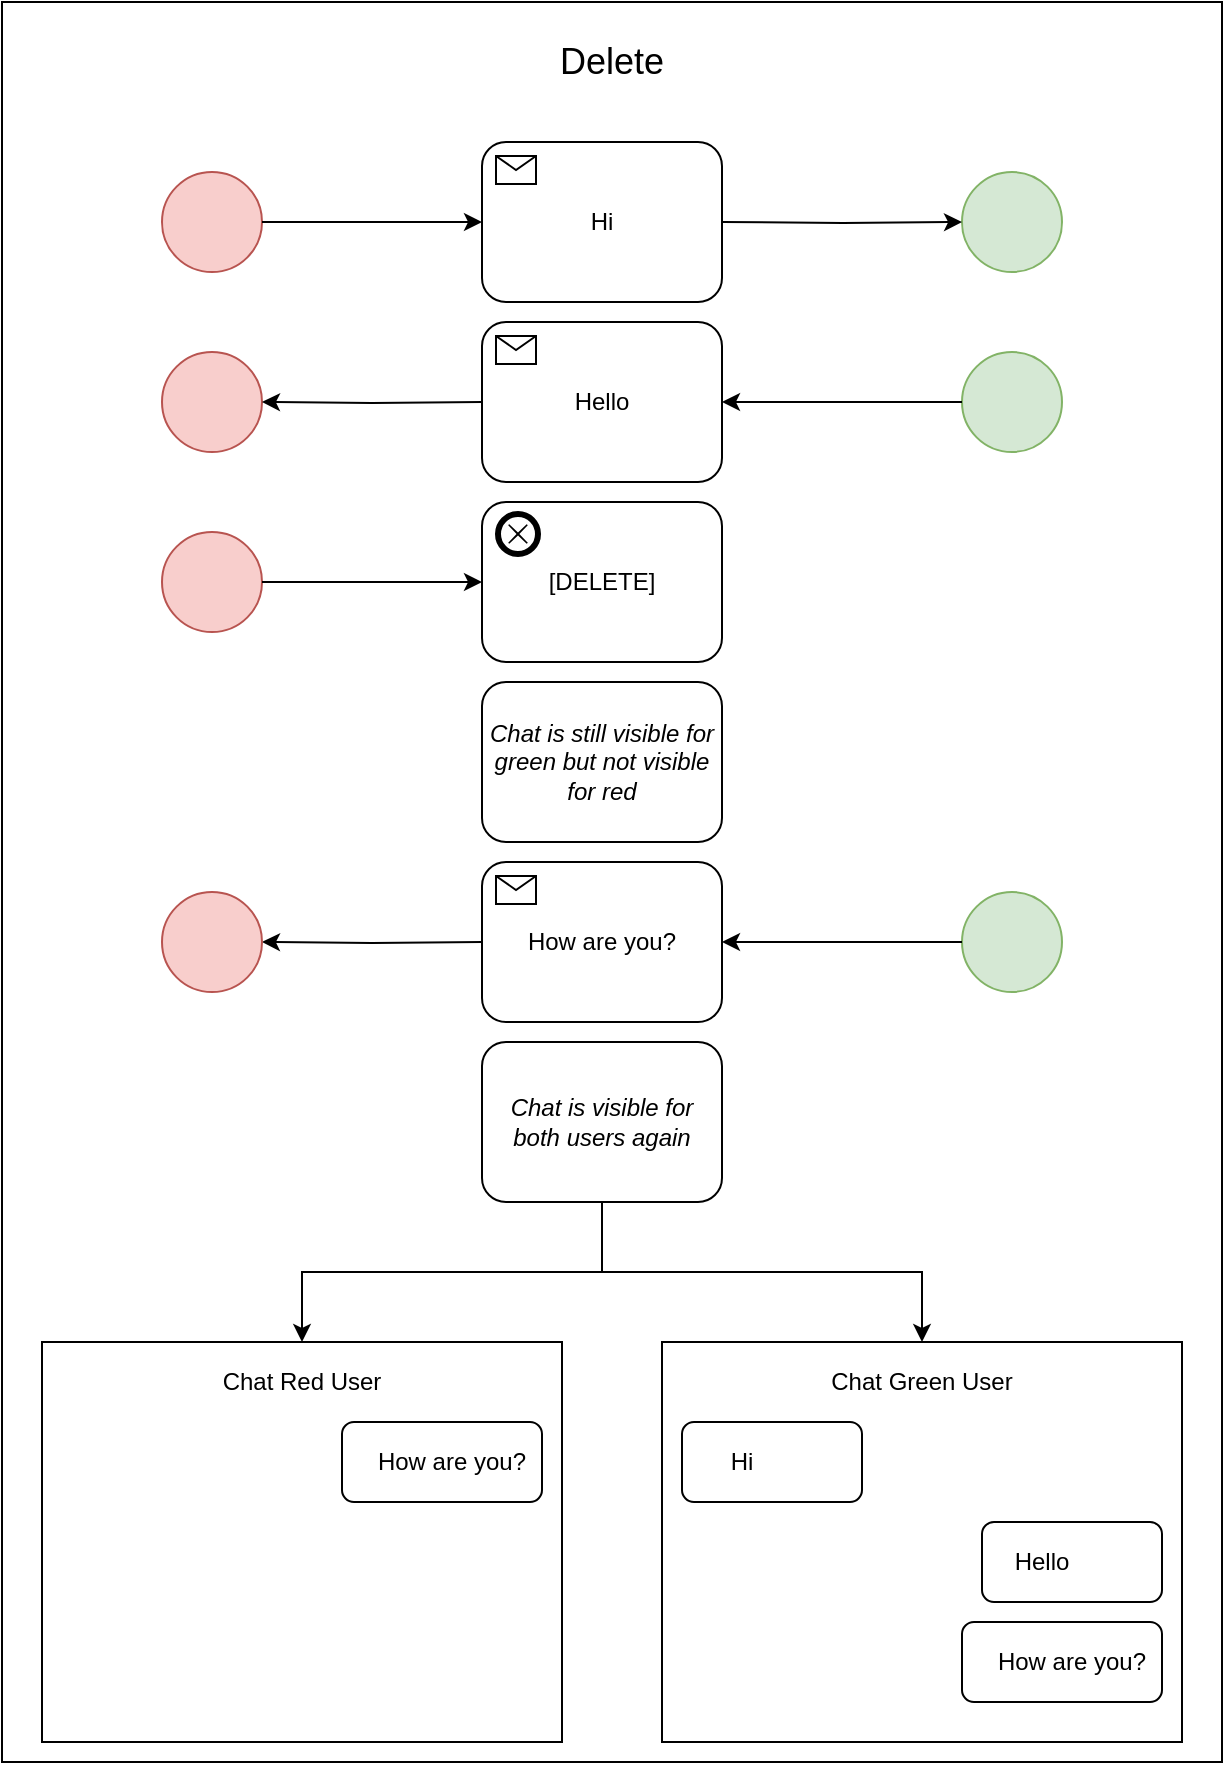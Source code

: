 <mxfile version="14.6.1" type="github" pages="3">
  <diagram name="Option#1" id="2a216829-ef6e-dabb-86c1-c78162f3ba2b">
    <mxGraphModel dx="1186" dy="698" grid="1" gridSize="10" guides="1" tooltips="1" connect="1" arrows="1" fold="1" page="1" pageScale="1" pageWidth="850" pageHeight="1100" background="#ffffff" math="0" shadow="0">
      <root>
        <mxCell id="0" />
        <mxCell id="1" parent="0" />
        <mxCell id="WE7MbsI-l9VUPfz-J_HC-34" value="" style="rounded=0;whiteSpace=wrap;html=1;" vertex="1" parent="1">
          <mxGeometry x="120" y="180" width="610" height="880" as="geometry" />
        </mxCell>
        <mxCell id="7a84cebc1def654-1" value="" style="shape=mxgraph.bpmn.shape;html=1;verticalLabelPosition=bottom;labelBackgroundColor=#ffffff;verticalAlign=top;perimeter=ellipsePerimeter;outline=standard;symbol=general;fillColor=#f8cecc;strokeColor=#b85450;" parent="1" vertex="1">
          <mxGeometry x="200" y="265" width="50" height="50" as="geometry" />
        </mxCell>
        <mxCell id="7a84cebc1def654-14" value="Hi" style="html=1;whiteSpace=wrap;rounded=1;" parent="1" vertex="1">
          <mxGeometry x="360" y="250" width="120" height="80" as="geometry" />
        </mxCell>
        <mxCell id="7a84cebc1def654-15" value="" style="html=1;shape=message;" parent="7a84cebc1def654-14" vertex="1">
          <mxGeometry width="20" height="14" relative="1" as="geometry">
            <mxPoint x="7" y="7" as="offset" />
          </mxGeometry>
        </mxCell>
        <mxCell id="7a84cebc1def654-36" style="edgeStyle=orthogonalEdgeStyle;rounded=0;html=1;jettySize=auto;orthogonalLoop=1;" parent="1" source="7a84cebc1def654-1" edge="1">
          <mxGeometry relative="1" as="geometry">
            <mxPoint x="360" y="290" as="targetPoint" />
          </mxGeometry>
        </mxCell>
        <mxCell id="WE7MbsI-l9VUPfz-J_HC-1" value="" style="shape=mxgraph.bpmn.shape;html=1;verticalLabelPosition=bottom;labelBackgroundColor=#ffffff;verticalAlign=top;perimeter=ellipsePerimeter;outline=standard;symbol=general;fillColor=#d5e8d4;strokeColor=#82b366;" vertex="1" parent="1">
          <mxGeometry x="600" y="265" width="50" height="50" as="geometry" />
        </mxCell>
        <mxCell id="WE7MbsI-l9VUPfz-J_HC-2" style="edgeStyle=orthogonalEdgeStyle;rounded=0;html=1;jettySize=auto;orthogonalLoop=1;" edge="1" parent="1" target="WE7MbsI-l9VUPfz-J_HC-1">
          <mxGeometry relative="1" as="geometry">
            <mxPoint x="480" y="290" as="sourcePoint" />
          </mxGeometry>
        </mxCell>
        <mxCell id="WE7MbsI-l9VUPfz-J_HC-5" value="" style="shape=mxgraph.bpmn.shape;html=1;verticalLabelPosition=bottom;labelBackgroundColor=#ffffff;verticalAlign=top;perimeter=ellipsePerimeter;outline=standard;symbol=general;fillColor=#f8cecc;strokeColor=#b85450;" vertex="1" parent="1">
          <mxGeometry x="200" y="355" width="50" height="50" as="geometry" />
        </mxCell>
        <mxCell id="WE7MbsI-l9VUPfz-J_HC-6" value="Hello" style="html=1;whiteSpace=wrap;rounded=1;" vertex="1" parent="1">
          <mxGeometry x="360" y="340" width="120" height="80" as="geometry" />
        </mxCell>
        <mxCell id="WE7MbsI-l9VUPfz-J_HC-7" value="" style="html=1;shape=message;" vertex="1" parent="WE7MbsI-l9VUPfz-J_HC-6">
          <mxGeometry width="20" height="14" relative="1" as="geometry">
            <mxPoint x="7" y="7" as="offset" />
          </mxGeometry>
        </mxCell>
        <mxCell id="WE7MbsI-l9VUPfz-J_HC-8" style="edgeStyle=orthogonalEdgeStyle;rounded=0;html=1;jettySize=auto;orthogonalLoop=1;" edge="1" parent="1" target="WE7MbsI-l9VUPfz-J_HC-5">
          <mxGeometry relative="1" as="geometry">
            <mxPoint x="360" y="380" as="sourcePoint" />
          </mxGeometry>
        </mxCell>
        <mxCell id="WE7MbsI-l9VUPfz-J_HC-9" value="" style="shape=mxgraph.bpmn.shape;html=1;verticalLabelPosition=bottom;labelBackgroundColor=#ffffff;verticalAlign=top;perimeter=ellipsePerimeter;outline=standard;symbol=general;fillColor=#d5e8d4;strokeColor=#82b366;" vertex="1" parent="1">
          <mxGeometry x="600" y="355" width="50" height="50" as="geometry" />
        </mxCell>
        <mxCell id="WE7MbsI-l9VUPfz-J_HC-10" style="edgeStyle=orthogonalEdgeStyle;rounded=0;html=1;jettySize=auto;orthogonalLoop=1;" edge="1" parent="1" source="WE7MbsI-l9VUPfz-J_HC-9">
          <mxGeometry relative="1" as="geometry">
            <mxPoint x="480" y="380" as="targetPoint" />
          </mxGeometry>
        </mxCell>
        <mxCell id="WE7MbsI-l9VUPfz-J_HC-11" value="" style="shape=mxgraph.bpmn.shape;html=1;verticalLabelPosition=bottom;labelBackgroundColor=#ffffff;verticalAlign=top;perimeter=ellipsePerimeter;outline=standard;symbol=general;fillColor=#f8cecc;strokeColor=#b85450;" vertex="1" parent="1">
          <mxGeometry x="200" y="445" width="50" height="50" as="geometry" />
        </mxCell>
        <mxCell id="WE7MbsI-l9VUPfz-J_HC-12" value="[DELETE]" style="html=1;whiteSpace=wrap;rounded=1;" vertex="1" parent="1">
          <mxGeometry x="360" y="430" width="120" height="80" as="geometry" />
        </mxCell>
        <mxCell id="WE7MbsI-l9VUPfz-J_HC-14" style="edgeStyle=orthogonalEdgeStyle;rounded=0;html=1;jettySize=auto;orthogonalLoop=1;" edge="1" parent="1" source="WE7MbsI-l9VUPfz-J_HC-11">
          <mxGeometry relative="1" as="geometry">
            <mxPoint x="360" y="470" as="targetPoint" />
          </mxGeometry>
        </mxCell>
        <mxCell id="WE7MbsI-l9VUPfz-J_HC-16" value="" style="shape=mxgraph.bpmn.shape;html=1;verticalLabelPosition=bottom;labelBackgroundColor=#ffffff;verticalAlign=top;align=center;perimeter=ellipsePerimeter;outlineConnect=0;outline=end;symbol=cancel;" vertex="1" parent="1">
          <mxGeometry x="368" y="436" width="20" height="20" as="geometry" />
        </mxCell>
        <mxCell id="WE7MbsI-l9VUPfz-J_HC-23" value="How are you?" style="html=1;whiteSpace=wrap;rounded=1;" vertex="1" parent="1">
          <mxGeometry x="360" y="610" width="120" height="80" as="geometry" />
        </mxCell>
        <mxCell id="WE7MbsI-l9VUPfz-J_HC-24" value="" style="html=1;shape=message;" vertex="1" parent="WE7MbsI-l9VUPfz-J_HC-23">
          <mxGeometry width="20" height="14" relative="1" as="geometry">
            <mxPoint x="7" y="7" as="offset" />
          </mxGeometry>
        </mxCell>
        <mxCell id="WE7MbsI-l9VUPfz-J_HC-25" value="" style="shape=mxgraph.bpmn.shape;html=1;verticalLabelPosition=bottom;labelBackgroundColor=#ffffff;verticalAlign=top;perimeter=ellipsePerimeter;outline=standard;symbol=general;fillColor=#d5e8d4;strokeColor=#82b366;" vertex="1" parent="1">
          <mxGeometry x="600" y="625" width="50" height="50" as="geometry" />
        </mxCell>
        <mxCell id="WE7MbsI-l9VUPfz-J_HC-26" style="edgeStyle=orthogonalEdgeStyle;rounded=0;html=1;jettySize=auto;orthogonalLoop=1;" edge="1" source="WE7MbsI-l9VUPfz-J_HC-25" parent="1">
          <mxGeometry relative="1" as="geometry">
            <mxPoint x="480" y="650" as="targetPoint" />
          </mxGeometry>
        </mxCell>
        <mxCell id="WE7MbsI-l9VUPfz-J_HC-27" style="edgeStyle=orthogonalEdgeStyle;rounded=0;html=1;jettySize=auto;orthogonalLoop=1;" edge="1" target="WE7MbsI-l9VUPfz-J_HC-28" parent="1">
          <mxGeometry relative="1" as="geometry">
            <mxPoint x="360" y="650" as="sourcePoint" />
          </mxGeometry>
        </mxCell>
        <mxCell id="WE7MbsI-l9VUPfz-J_HC-28" value="" style="shape=mxgraph.bpmn.shape;html=1;verticalLabelPosition=bottom;labelBackgroundColor=#ffffff;verticalAlign=top;perimeter=ellipsePerimeter;outline=standard;symbol=general;fillColor=#f8cecc;strokeColor=#b85450;" vertex="1" parent="1">
          <mxGeometry x="200" y="625" width="50" height="50" as="geometry" />
        </mxCell>
        <mxCell id="WE7MbsI-l9VUPfz-J_HC-31" value="&lt;i&gt;Chat is still visible for green but not visible for red&lt;/i&gt;" style="html=1;whiteSpace=wrap;rounded=1;" vertex="1" parent="1">
          <mxGeometry x="360" y="520" width="120" height="80" as="geometry" />
        </mxCell>
        <mxCell id="WE7MbsI-l9VUPfz-J_HC-54" value="" style="edgeStyle=orthogonalEdgeStyle;rounded=0;orthogonalLoop=1;jettySize=auto;html=1;entryX=0.5;entryY=0;entryDx=0;entryDy=0;" edge="1" parent="1" source="WE7MbsI-l9VUPfz-J_HC-33" target="WE7MbsI-l9VUPfz-J_HC-36">
          <mxGeometry relative="1" as="geometry" />
        </mxCell>
        <mxCell id="WE7MbsI-l9VUPfz-J_HC-33" value="&lt;i&gt;Chat is visible for both users again&lt;/i&gt;" style="html=1;whiteSpace=wrap;rounded=1;" vertex="1" parent="1">
          <mxGeometry x="360" y="700" width="120" height="80" as="geometry" />
        </mxCell>
        <mxCell id="WE7MbsI-l9VUPfz-J_HC-35" value="&lt;font style=&quot;font-size: 18px&quot;&gt;Delete&lt;/font&gt;" style="text;html=1;strokeColor=none;fillColor=none;align=center;verticalAlign=middle;whiteSpace=wrap;rounded=0;" vertex="1" parent="1">
          <mxGeometry x="140" y="200" width="570" height="20" as="geometry" />
        </mxCell>
        <mxCell id="WE7MbsI-l9VUPfz-J_HC-36" value="" style="rounded=0;whiteSpace=wrap;html=1;" vertex="1" parent="1">
          <mxGeometry x="450" y="850" width="260" height="200" as="geometry" />
        </mxCell>
        <mxCell id="WE7MbsI-l9VUPfz-J_HC-37" value="Chat Green User" style="text;html=1;strokeColor=none;fillColor=none;align=center;verticalAlign=middle;whiteSpace=wrap;rounded=0;" vertex="1" parent="1">
          <mxGeometry x="460" y="860" width="240" height="20" as="geometry" />
        </mxCell>
        <mxCell id="WE7MbsI-l9VUPfz-J_HC-38" value="" style="rounded=1;whiteSpace=wrap;html=1;" vertex="1" parent="1">
          <mxGeometry x="460" y="890" width="90" height="40" as="geometry" />
        </mxCell>
        <mxCell id="WE7MbsI-l9VUPfz-J_HC-39" value="Hi" style="text;html=1;strokeColor=none;fillColor=none;align=center;verticalAlign=middle;whiteSpace=wrap;rounded=0;" vertex="1" parent="1">
          <mxGeometry x="470" y="900" width="40" height="20" as="geometry" />
        </mxCell>
        <mxCell id="WE7MbsI-l9VUPfz-J_HC-42" value="" style="rounded=1;whiteSpace=wrap;html=1;" vertex="1" parent="1">
          <mxGeometry x="610" y="940" width="90" height="40" as="geometry" />
        </mxCell>
        <mxCell id="WE7MbsI-l9VUPfz-J_HC-43" value="Hello" style="text;html=1;strokeColor=none;fillColor=none;align=center;verticalAlign=middle;whiteSpace=wrap;rounded=0;" vertex="1" parent="1">
          <mxGeometry x="620" y="950" width="40" height="20" as="geometry" />
        </mxCell>
        <mxCell id="WE7MbsI-l9VUPfz-J_HC-44" value="" style="rounded=1;whiteSpace=wrap;html=1;" vertex="1" parent="1">
          <mxGeometry x="600" y="990" width="100" height="40" as="geometry" />
        </mxCell>
        <mxCell id="WE7MbsI-l9VUPfz-J_HC-45" value="How are you?" style="text;html=1;strokeColor=none;fillColor=none;align=center;verticalAlign=middle;whiteSpace=wrap;rounded=0;" vertex="1" parent="1">
          <mxGeometry x="610" y="1000" width="90" height="20" as="geometry" />
        </mxCell>
        <mxCell id="WE7MbsI-l9VUPfz-J_HC-46" value="" style="rounded=0;whiteSpace=wrap;html=1;" vertex="1" parent="1">
          <mxGeometry x="140" y="850" width="260" height="200" as="geometry" />
        </mxCell>
        <mxCell id="WE7MbsI-l9VUPfz-J_HC-47" value="Chat Red User" style="text;html=1;strokeColor=none;fillColor=none;align=center;verticalAlign=middle;whiteSpace=wrap;rounded=0;" vertex="1" parent="1">
          <mxGeometry x="150" y="860" width="240" height="20" as="geometry" />
        </mxCell>
        <mxCell id="WE7MbsI-l9VUPfz-J_HC-52" value="" style="rounded=1;whiteSpace=wrap;html=1;" vertex="1" parent="1">
          <mxGeometry x="290" y="890" width="100" height="40" as="geometry" />
        </mxCell>
        <mxCell id="WE7MbsI-l9VUPfz-J_HC-53" value="How are you?" style="text;html=1;strokeColor=none;fillColor=none;align=center;verticalAlign=middle;whiteSpace=wrap;rounded=0;" vertex="1" parent="1">
          <mxGeometry x="300" y="900" width="90" height="20" as="geometry" />
        </mxCell>
        <mxCell id="WE7MbsI-l9VUPfz-J_HC-55" value="" style="edgeStyle=orthogonalEdgeStyle;rounded=0;orthogonalLoop=1;jettySize=auto;html=1;entryX=0.5;entryY=0;entryDx=0;entryDy=0;exitX=0.5;exitY=1;exitDx=0;exitDy=0;" edge="1" parent="1" source="WE7MbsI-l9VUPfz-J_HC-33" target="WE7MbsI-l9VUPfz-J_HC-46">
          <mxGeometry relative="1" as="geometry">
            <mxPoint x="430" y="790" as="sourcePoint" />
            <mxPoint x="590" y="860" as="targetPoint" />
          </mxGeometry>
        </mxCell>
      </root>
    </mxGraphModel>
  </diagram>
  <diagram name="Option#2" id="1Xx-UEP_mLdeii5KeCz1">
    <mxGraphModel dx="1186" dy="641" grid="1" gridSize="10" guides="1" tooltips="1" connect="1" arrows="1" fold="1" page="1" pageScale="1" pageWidth="850" pageHeight="1100" background="#ffffff" math="0" shadow="0">
      <root>
        <mxCell id="XA28cBXVib800M8j3Owc-0" />
        <mxCell id="XA28cBXVib800M8j3Owc-1" parent="XA28cBXVib800M8j3Owc-0" />
        <mxCell id="XA28cBXVib800M8j3Owc-2" value="" style="rounded=0;whiteSpace=wrap;html=1;" vertex="1" parent="XA28cBXVib800M8j3Owc-1">
          <mxGeometry x="120" y="180" width="610" height="880" as="geometry" />
        </mxCell>
        <mxCell id="XA28cBXVib800M8j3Owc-3" value="" style="shape=mxgraph.bpmn.shape;html=1;verticalLabelPosition=bottom;labelBackgroundColor=#ffffff;verticalAlign=top;perimeter=ellipsePerimeter;outline=standard;symbol=general;fillColor=#f8cecc;strokeColor=#b85450;" vertex="1" parent="XA28cBXVib800M8j3Owc-1">
          <mxGeometry x="200" y="265" width="50" height="50" as="geometry" />
        </mxCell>
        <mxCell id="XA28cBXVib800M8j3Owc-4" value="Hi" style="html=1;whiteSpace=wrap;rounded=1;" vertex="1" parent="XA28cBXVib800M8j3Owc-1">
          <mxGeometry x="360" y="250" width="120" height="80" as="geometry" />
        </mxCell>
        <mxCell id="XA28cBXVib800M8j3Owc-5" value="" style="html=1;shape=message;" vertex="1" parent="XA28cBXVib800M8j3Owc-4">
          <mxGeometry width="20" height="14" relative="1" as="geometry">
            <mxPoint x="7" y="7" as="offset" />
          </mxGeometry>
        </mxCell>
        <mxCell id="XA28cBXVib800M8j3Owc-6" style="edgeStyle=orthogonalEdgeStyle;rounded=0;html=1;jettySize=auto;orthogonalLoop=1;" edge="1" parent="XA28cBXVib800M8j3Owc-1" source="XA28cBXVib800M8j3Owc-3">
          <mxGeometry relative="1" as="geometry">
            <mxPoint x="360" y="290" as="targetPoint" />
          </mxGeometry>
        </mxCell>
        <mxCell id="XA28cBXVib800M8j3Owc-7" value="" style="shape=mxgraph.bpmn.shape;html=1;verticalLabelPosition=bottom;labelBackgroundColor=#ffffff;verticalAlign=top;perimeter=ellipsePerimeter;outline=standard;symbol=general;fillColor=#d5e8d4;strokeColor=#82b366;" vertex="1" parent="XA28cBXVib800M8j3Owc-1">
          <mxGeometry x="600" y="265" width="50" height="50" as="geometry" />
        </mxCell>
        <mxCell id="XA28cBXVib800M8j3Owc-8" style="edgeStyle=orthogonalEdgeStyle;rounded=0;html=1;jettySize=auto;orthogonalLoop=1;" edge="1" parent="XA28cBXVib800M8j3Owc-1" target="XA28cBXVib800M8j3Owc-7">
          <mxGeometry relative="1" as="geometry">
            <mxPoint x="480" y="290" as="sourcePoint" />
          </mxGeometry>
        </mxCell>
        <mxCell id="XA28cBXVib800M8j3Owc-9" value="" style="shape=mxgraph.bpmn.shape;html=1;verticalLabelPosition=bottom;labelBackgroundColor=#ffffff;verticalAlign=top;perimeter=ellipsePerimeter;outline=standard;symbol=general;fillColor=#f8cecc;strokeColor=#b85450;" vertex="1" parent="XA28cBXVib800M8j3Owc-1">
          <mxGeometry x="200" y="355" width="50" height="50" as="geometry" />
        </mxCell>
        <mxCell id="XA28cBXVib800M8j3Owc-10" value="Hello" style="html=1;whiteSpace=wrap;rounded=1;" vertex="1" parent="XA28cBXVib800M8j3Owc-1">
          <mxGeometry x="360" y="340" width="120" height="80" as="geometry" />
        </mxCell>
        <mxCell id="XA28cBXVib800M8j3Owc-11" value="" style="html=1;shape=message;" vertex="1" parent="XA28cBXVib800M8j3Owc-10">
          <mxGeometry width="20" height="14" relative="1" as="geometry">
            <mxPoint x="7" y="7" as="offset" />
          </mxGeometry>
        </mxCell>
        <mxCell id="XA28cBXVib800M8j3Owc-12" style="edgeStyle=orthogonalEdgeStyle;rounded=0;html=1;jettySize=auto;orthogonalLoop=1;" edge="1" parent="XA28cBXVib800M8j3Owc-1" target="XA28cBXVib800M8j3Owc-9">
          <mxGeometry relative="1" as="geometry">
            <mxPoint x="360" y="380" as="sourcePoint" />
          </mxGeometry>
        </mxCell>
        <mxCell id="XA28cBXVib800M8j3Owc-13" value="" style="shape=mxgraph.bpmn.shape;html=1;verticalLabelPosition=bottom;labelBackgroundColor=#ffffff;verticalAlign=top;perimeter=ellipsePerimeter;outline=standard;symbol=general;fillColor=#d5e8d4;strokeColor=#82b366;" vertex="1" parent="XA28cBXVib800M8j3Owc-1">
          <mxGeometry x="600" y="355" width="50" height="50" as="geometry" />
        </mxCell>
        <mxCell id="XA28cBXVib800M8j3Owc-14" style="edgeStyle=orthogonalEdgeStyle;rounded=0;html=1;jettySize=auto;orthogonalLoop=1;" edge="1" parent="XA28cBXVib800M8j3Owc-1" source="XA28cBXVib800M8j3Owc-13">
          <mxGeometry relative="1" as="geometry">
            <mxPoint x="480" y="380" as="targetPoint" />
          </mxGeometry>
        </mxCell>
        <mxCell id="XA28cBXVib800M8j3Owc-15" value="" style="shape=mxgraph.bpmn.shape;html=1;verticalLabelPosition=bottom;labelBackgroundColor=#ffffff;verticalAlign=top;perimeter=ellipsePerimeter;outline=standard;symbol=general;fillColor=#f8cecc;strokeColor=#b85450;" vertex="1" parent="XA28cBXVib800M8j3Owc-1">
          <mxGeometry x="200" y="445" width="50" height="50" as="geometry" />
        </mxCell>
        <mxCell id="XA28cBXVib800M8j3Owc-16" value="[DELETE]" style="html=1;whiteSpace=wrap;rounded=1;" vertex="1" parent="XA28cBXVib800M8j3Owc-1">
          <mxGeometry x="360" y="430" width="120" height="80" as="geometry" />
        </mxCell>
        <mxCell id="XA28cBXVib800M8j3Owc-17" style="edgeStyle=orthogonalEdgeStyle;rounded=0;html=1;jettySize=auto;orthogonalLoop=1;" edge="1" parent="XA28cBXVib800M8j3Owc-1" source="XA28cBXVib800M8j3Owc-15">
          <mxGeometry relative="1" as="geometry">
            <mxPoint x="360" y="470" as="targetPoint" />
          </mxGeometry>
        </mxCell>
        <mxCell id="XA28cBXVib800M8j3Owc-18" value="" style="shape=mxgraph.bpmn.shape;html=1;verticalLabelPosition=bottom;labelBackgroundColor=#ffffff;verticalAlign=top;align=center;perimeter=ellipsePerimeter;outlineConnect=0;outline=end;symbol=cancel;" vertex="1" parent="XA28cBXVib800M8j3Owc-1">
          <mxGeometry x="368" y="436" width="20" height="20" as="geometry" />
        </mxCell>
        <mxCell id="XA28cBXVib800M8j3Owc-19" value="How are you?" style="html=1;whiteSpace=wrap;rounded=1;" vertex="1" parent="XA28cBXVib800M8j3Owc-1">
          <mxGeometry x="360" y="610" width="120" height="80" as="geometry" />
        </mxCell>
        <mxCell id="XA28cBXVib800M8j3Owc-20" value="" style="html=1;shape=message;" vertex="1" parent="XA28cBXVib800M8j3Owc-19">
          <mxGeometry width="20" height="14" relative="1" as="geometry">
            <mxPoint x="7" y="7" as="offset" />
          </mxGeometry>
        </mxCell>
        <mxCell id="XA28cBXVib800M8j3Owc-21" value="" style="shape=mxgraph.bpmn.shape;html=1;verticalLabelPosition=bottom;labelBackgroundColor=#ffffff;verticalAlign=top;perimeter=ellipsePerimeter;outline=standard;symbol=general;fillColor=#d5e8d4;strokeColor=#82b366;" vertex="1" parent="XA28cBXVib800M8j3Owc-1">
          <mxGeometry x="600" y="625" width="50" height="50" as="geometry" />
        </mxCell>
        <mxCell id="XA28cBXVib800M8j3Owc-22" style="edgeStyle=orthogonalEdgeStyle;rounded=0;html=1;jettySize=auto;orthogonalLoop=1;" edge="1" parent="XA28cBXVib800M8j3Owc-1" source="XA28cBXVib800M8j3Owc-21">
          <mxGeometry relative="1" as="geometry">
            <mxPoint x="480" y="650" as="targetPoint" />
          </mxGeometry>
        </mxCell>
        <mxCell id="XA28cBXVib800M8j3Owc-23" style="edgeStyle=orthogonalEdgeStyle;rounded=0;html=1;jettySize=auto;orthogonalLoop=1;" edge="1" parent="XA28cBXVib800M8j3Owc-1" target="XA28cBXVib800M8j3Owc-24">
          <mxGeometry relative="1" as="geometry">
            <mxPoint x="360" y="650" as="sourcePoint" />
          </mxGeometry>
        </mxCell>
        <mxCell id="XA28cBXVib800M8j3Owc-24" value="" style="shape=mxgraph.bpmn.shape;html=1;verticalLabelPosition=bottom;labelBackgroundColor=#ffffff;verticalAlign=top;perimeter=ellipsePerimeter;outline=standard;symbol=general;fillColor=#f8cecc;strokeColor=#b85450;" vertex="1" parent="XA28cBXVib800M8j3Owc-1">
          <mxGeometry x="200" y="625" width="50" height="50" as="geometry" />
        </mxCell>
        <mxCell id="XA28cBXVib800M8j3Owc-25" value="&lt;i&gt;Chat is still visible for green but not visible for red&lt;/i&gt;" style="html=1;whiteSpace=wrap;rounded=1;" vertex="1" parent="XA28cBXVib800M8j3Owc-1">
          <mxGeometry x="360" y="520" width="120" height="80" as="geometry" />
        </mxCell>
        <mxCell id="XA28cBXVib800M8j3Owc-26" value="" style="edgeStyle=orthogonalEdgeStyle;rounded=0;orthogonalLoop=1;jettySize=auto;html=1;entryX=0.5;entryY=0;entryDx=0;entryDy=0;" edge="1" parent="XA28cBXVib800M8j3Owc-1" source="XA28cBXVib800M8j3Owc-27" target="XA28cBXVib800M8j3Owc-29">
          <mxGeometry relative="1" as="geometry" />
        </mxCell>
        <mxCell id="XA28cBXVib800M8j3Owc-27" value="&lt;i&gt;Chat is visible for both users again&lt;/i&gt;" style="html=1;whiteSpace=wrap;rounded=1;" vertex="1" parent="XA28cBXVib800M8j3Owc-1">
          <mxGeometry x="360" y="700" width="120" height="80" as="geometry" />
        </mxCell>
        <mxCell id="XA28cBXVib800M8j3Owc-28" value="&lt;font style=&quot;font-size: 18px&quot;&gt;Option #2&lt;/font&gt;" style="text;html=1;strokeColor=none;fillColor=none;align=center;verticalAlign=middle;whiteSpace=wrap;rounded=0;" vertex="1" parent="XA28cBXVib800M8j3Owc-1">
          <mxGeometry x="140" y="200" width="570" height="20" as="geometry" />
        </mxCell>
        <mxCell id="XA28cBXVib800M8j3Owc-29" value="" style="rounded=0;whiteSpace=wrap;html=1;" vertex="1" parent="XA28cBXVib800M8j3Owc-1">
          <mxGeometry x="450" y="850" width="260" height="200" as="geometry" />
        </mxCell>
        <mxCell id="XA28cBXVib800M8j3Owc-30" value="Chat Green User" style="text;html=1;strokeColor=none;fillColor=none;align=center;verticalAlign=middle;whiteSpace=wrap;rounded=0;" vertex="1" parent="XA28cBXVib800M8j3Owc-1">
          <mxGeometry x="460" y="860" width="240" height="20" as="geometry" />
        </mxCell>
        <mxCell id="XA28cBXVib800M8j3Owc-31" value="" style="rounded=1;whiteSpace=wrap;html=1;" vertex="1" parent="XA28cBXVib800M8j3Owc-1">
          <mxGeometry x="460" y="890" width="90" height="40" as="geometry" />
        </mxCell>
        <mxCell id="XA28cBXVib800M8j3Owc-32" value="Hi" style="text;html=1;strokeColor=none;fillColor=none;align=center;verticalAlign=middle;whiteSpace=wrap;rounded=0;" vertex="1" parent="XA28cBXVib800M8j3Owc-1">
          <mxGeometry x="470" y="900" width="40" height="20" as="geometry" />
        </mxCell>
        <mxCell id="XA28cBXVib800M8j3Owc-33" value="" style="rounded=1;whiteSpace=wrap;html=1;" vertex="1" parent="XA28cBXVib800M8j3Owc-1">
          <mxGeometry x="610" y="940" width="90" height="40" as="geometry" />
        </mxCell>
        <mxCell id="XA28cBXVib800M8j3Owc-34" value="Hello" style="text;html=1;strokeColor=none;fillColor=none;align=center;verticalAlign=middle;whiteSpace=wrap;rounded=0;" vertex="1" parent="XA28cBXVib800M8j3Owc-1">
          <mxGeometry x="620" y="950" width="40" height="20" as="geometry" />
        </mxCell>
        <mxCell id="XA28cBXVib800M8j3Owc-35" value="" style="rounded=1;whiteSpace=wrap;html=1;" vertex="1" parent="XA28cBXVib800M8j3Owc-1">
          <mxGeometry x="600" y="990" width="100" height="40" as="geometry" />
        </mxCell>
        <mxCell id="XA28cBXVib800M8j3Owc-36" value="How are you?" style="text;html=1;strokeColor=none;fillColor=none;align=center;verticalAlign=middle;whiteSpace=wrap;rounded=0;" vertex="1" parent="XA28cBXVib800M8j3Owc-1">
          <mxGeometry x="610" y="1000" width="90" height="20" as="geometry" />
        </mxCell>
        <mxCell id="XA28cBXVib800M8j3Owc-37" value="" style="rounded=0;whiteSpace=wrap;html=1;" vertex="1" parent="XA28cBXVib800M8j3Owc-1">
          <mxGeometry x="140" y="850" width="260" height="200" as="geometry" />
        </mxCell>
        <mxCell id="XA28cBXVib800M8j3Owc-38" value="Chat Red User" style="text;html=1;strokeColor=none;fillColor=none;align=center;verticalAlign=middle;whiteSpace=wrap;rounded=0;" vertex="1" parent="XA28cBXVib800M8j3Owc-1">
          <mxGeometry x="150" y="860" width="240" height="20" as="geometry" />
        </mxCell>
        <mxCell id="XA28cBXVib800M8j3Owc-41" value="" style="edgeStyle=orthogonalEdgeStyle;rounded=0;orthogonalLoop=1;jettySize=auto;html=1;entryX=0.5;entryY=0;entryDx=0;entryDy=0;exitX=0.5;exitY=1;exitDx=0;exitDy=0;" edge="1" parent="XA28cBXVib800M8j3Owc-1" source="XA28cBXVib800M8j3Owc-27" target="XA28cBXVib800M8j3Owc-37">
          <mxGeometry relative="1" as="geometry">
            <mxPoint x="430" y="790" as="sourcePoint" />
            <mxPoint x="590" y="860" as="targetPoint" />
          </mxGeometry>
        </mxCell>
        <mxCell id="ARN6QZsCEm8-U8VmOl6h-5" value="" style="rounded=1;whiteSpace=wrap;html=1;" vertex="1" parent="XA28cBXVib800M8j3Owc-1">
          <mxGeometry x="148" y="890" width="90" height="40" as="geometry" />
        </mxCell>
        <mxCell id="ARN6QZsCEm8-U8VmOl6h-6" value="Hi" style="text;html=1;strokeColor=none;fillColor=none;align=center;verticalAlign=middle;whiteSpace=wrap;rounded=0;" vertex="1" parent="XA28cBXVib800M8j3Owc-1">
          <mxGeometry x="158" y="900" width="40" height="20" as="geometry" />
        </mxCell>
        <mxCell id="ARN6QZsCEm8-U8VmOl6h-7" value="" style="rounded=1;whiteSpace=wrap;html=1;" vertex="1" parent="XA28cBXVib800M8j3Owc-1">
          <mxGeometry x="298" y="940" width="90" height="40" as="geometry" />
        </mxCell>
        <mxCell id="ARN6QZsCEm8-U8VmOl6h-8" value="Hello" style="text;html=1;strokeColor=none;fillColor=none;align=center;verticalAlign=middle;whiteSpace=wrap;rounded=0;" vertex="1" parent="XA28cBXVib800M8j3Owc-1">
          <mxGeometry x="308" y="950" width="40" height="20" as="geometry" />
        </mxCell>
        <mxCell id="ARN6QZsCEm8-U8VmOl6h-9" value="" style="rounded=1;whiteSpace=wrap;html=1;" vertex="1" parent="XA28cBXVib800M8j3Owc-1">
          <mxGeometry x="288" y="990" width="100" height="40" as="geometry" />
        </mxCell>
        <mxCell id="ARN6QZsCEm8-U8VmOl6h-10" value="How are you?" style="text;html=1;strokeColor=none;fillColor=none;align=center;verticalAlign=middle;whiteSpace=wrap;rounded=0;" vertex="1" parent="XA28cBXVib800M8j3Owc-1">
          <mxGeometry x="298" y="1000" width="90" height="20" as="geometry" />
        </mxCell>
      </root>
    </mxGraphModel>
  </diagram>
  <diagram name="Option#3" id="cQIuAvBSBpr6LoGPbb9W">
    <mxGraphModel dx="1186" dy="698" grid="1" gridSize="10" guides="1" tooltips="1" connect="1" arrows="1" fold="1" page="1" pageScale="1" pageWidth="850" pageHeight="1100" background="#ffffff" math="0" shadow="0">
      <root>
        <mxCell id="cKrY_LfZsTJbPq_O4OJr-0" />
        <mxCell id="cKrY_LfZsTJbPq_O4OJr-1" parent="cKrY_LfZsTJbPq_O4OJr-0" />
        <mxCell id="cKrY_LfZsTJbPq_O4OJr-2" value="" style="rounded=0;whiteSpace=wrap;html=1;" vertex="1" parent="cKrY_LfZsTJbPq_O4OJr-1">
          <mxGeometry x="120" y="180" width="610" height="880" as="geometry" />
        </mxCell>
        <mxCell id="cKrY_LfZsTJbPq_O4OJr-3" value="" style="shape=mxgraph.bpmn.shape;html=1;verticalLabelPosition=bottom;labelBackgroundColor=#ffffff;verticalAlign=top;perimeter=ellipsePerimeter;outline=standard;symbol=general;fillColor=#f8cecc;strokeColor=#b85450;" vertex="1" parent="cKrY_LfZsTJbPq_O4OJr-1">
          <mxGeometry x="200" y="265" width="50" height="50" as="geometry" />
        </mxCell>
        <mxCell id="cKrY_LfZsTJbPq_O4OJr-4" value="Hi" style="html=1;whiteSpace=wrap;rounded=1;" vertex="1" parent="cKrY_LfZsTJbPq_O4OJr-1">
          <mxGeometry x="360" y="250" width="120" height="80" as="geometry" />
        </mxCell>
        <mxCell id="cKrY_LfZsTJbPq_O4OJr-5" value="" style="html=1;shape=message;" vertex="1" parent="cKrY_LfZsTJbPq_O4OJr-4">
          <mxGeometry width="20" height="14" relative="1" as="geometry">
            <mxPoint x="7" y="7" as="offset" />
          </mxGeometry>
        </mxCell>
        <mxCell id="cKrY_LfZsTJbPq_O4OJr-6" style="edgeStyle=orthogonalEdgeStyle;rounded=0;html=1;jettySize=auto;orthogonalLoop=1;" edge="1" parent="cKrY_LfZsTJbPq_O4OJr-1" source="cKrY_LfZsTJbPq_O4OJr-3">
          <mxGeometry relative="1" as="geometry">
            <mxPoint x="360" y="290" as="targetPoint" />
          </mxGeometry>
        </mxCell>
        <mxCell id="cKrY_LfZsTJbPq_O4OJr-7" value="" style="shape=mxgraph.bpmn.shape;html=1;verticalLabelPosition=bottom;labelBackgroundColor=#ffffff;verticalAlign=top;perimeter=ellipsePerimeter;outline=standard;symbol=general;fillColor=#d5e8d4;strokeColor=#82b366;" vertex="1" parent="cKrY_LfZsTJbPq_O4OJr-1">
          <mxGeometry x="600" y="265" width="50" height="50" as="geometry" />
        </mxCell>
        <mxCell id="cKrY_LfZsTJbPq_O4OJr-8" style="edgeStyle=orthogonalEdgeStyle;rounded=0;html=1;jettySize=auto;orthogonalLoop=1;" edge="1" parent="cKrY_LfZsTJbPq_O4OJr-1" target="cKrY_LfZsTJbPq_O4OJr-7">
          <mxGeometry relative="1" as="geometry">
            <mxPoint x="480" y="290" as="sourcePoint" />
          </mxGeometry>
        </mxCell>
        <mxCell id="cKrY_LfZsTJbPq_O4OJr-9" value="" style="shape=mxgraph.bpmn.shape;html=1;verticalLabelPosition=bottom;labelBackgroundColor=#ffffff;verticalAlign=top;perimeter=ellipsePerimeter;outline=standard;symbol=general;fillColor=#f8cecc;strokeColor=#b85450;" vertex="1" parent="cKrY_LfZsTJbPq_O4OJr-1">
          <mxGeometry x="200" y="355" width="50" height="50" as="geometry" />
        </mxCell>
        <mxCell id="cKrY_LfZsTJbPq_O4OJr-10" value="Hello" style="html=1;whiteSpace=wrap;rounded=1;" vertex="1" parent="cKrY_LfZsTJbPq_O4OJr-1">
          <mxGeometry x="360" y="340" width="120" height="80" as="geometry" />
        </mxCell>
        <mxCell id="cKrY_LfZsTJbPq_O4OJr-11" value="" style="html=1;shape=message;" vertex="1" parent="cKrY_LfZsTJbPq_O4OJr-10">
          <mxGeometry width="20" height="14" relative="1" as="geometry">
            <mxPoint x="7" y="7" as="offset" />
          </mxGeometry>
        </mxCell>
        <mxCell id="cKrY_LfZsTJbPq_O4OJr-12" style="edgeStyle=orthogonalEdgeStyle;rounded=0;html=1;jettySize=auto;orthogonalLoop=1;" edge="1" parent="cKrY_LfZsTJbPq_O4OJr-1" target="cKrY_LfZsTJbPq_O4OJr-9">
          <mxGeometry relative="1" as="geometry">
            <mxPoint x="360" y="380" as="sourcePoint" />
          </mxGeometry>
        </mxCell>
        <mxCell id="cKrY_LfZsTJbPq_O4OJr-13" value="" style="shape=mxgraph.bpmn.shape;html=1;verticalLabelPosition=bottom;labelBackgroundColor=#ffffff;verticalAlign=top;perimeter=ellipsePerimeter;outline=standard;symbol=general;fillColor=#d5e8d4;strokeColor=#82b366;" vertex="1" parent="cKrY_LfZsTJbPq_O4OJr-1">
          <mxGeometry x="600" y="355" width="50" height="50" as="geometry" />
        </mxCell>
        <mxCell id="cKrY_LfZsTJbPq_O4OJr-14" style="edgeStyle=orthogonalEdgeStyle;rounded=0;html=1;jettySize=auto;orthogonalLoop=1;" edge="1" parent="cKrY_LfZsTJbPq_O4OJr-1" source="cKrY_LfZsTJbPq_O4OJr-13">
          <mxGeometry relative="1" as="geometry">
            <mxPoint x="480" y="380" as="targetPoint" />
          </mxGeometry>
        </mxCell>
        <mxCell id="cKrY_LfZsTJbPq_O4OJr-15" value="" style="shape=mxgraph.bpmn.shape;html=1;verticalLabelPosition=bottom;labelBackgroundColor=#ffffff;verticalAlign=top;perimeter=ellipsePerimeter;outline=standard;symbol=general;fillColor=#f8cecc;strokeColor=#b85450;" vertex="1" parent="cKrY_LfZsTJbPq_O4OJr-1">
          <mxGeometry x="200" y="445" width="50" height="50" as="geometry" />
        </mxCell>
        <mxCell id="cKrY_LfZsTJbPq_O4OJr-16" value="[DELETE]" style="html=1;whiteSpace=wrap;rounded=1;" vertex="1" parent="cKrY_LfZsTJbPq_O4OJr-1">
          <mxGeometry x="360" y="430" width="120" height="80" as="geometry" />
        </mxCell>
        <mxCell id="cKrY_LfZsTJbPq_O4OJr-17" style="edgeStyle=orthogonalEdgeStyle;rounded=0;html=1;jettySize=auto;orthogonalLoop=1;" edge="1" parent="cKrY_LfZsTJbPq_O4OJr-1" source="cKrY_LfZsTJbPq_O4OJr-15">
          <mxGeometry relative="1" as="geometry">
            <mxPoint x="360" y="470" as="targetPoint" />
          </mxGeometry>
        </mxCell>
        <mxCell id="cKrY_LfZsTJbPq_O4OJr-18" value="" style="shape=mxgraph.bpmn.shape;html=1;verticalLabelPosition=bottom;labelBackgroundColor=#ffffff;verticalAlign=top;align=center;perimeter=ellipsePerimeter;outlineConnect=0;outline=end;symbol=cancel;" vertex="1" parent="cKrY_LfZsTJbPq_O4OJr-1">
          <mxGeometry x="368" y="436" width="20" height="20" as="geometry" />
        </mxCell>
        <mxCell id="cKrY_LfZsTJbPq_O4OJr-19" value="How are you?" style="html=1;whiteSpace=wrap;rounded=1;" vertex="1" parent="cKrY_LfZsTJbPq_O4OJr-1">
          <mxGeometry x="360" y="610" width="120" height="80" as="geometry" />
        </mxCell>
        <mxCell id="cKrY_LfZsTJbPq_O4OJr-20" value="" style="html=1;shape=message;" vertex="1" parent="cKrY_LfZsTJbPq_O4OJr-19">
          <mxGeometry width="20" height="14" relative="1" as="geometry">
            <mxPoint x="7" y="7" as="offset" />
          </mxGeometry>
        </mxCell>
        <mxCell id="cKrY_LfZsTJbPq_O4OJr-21" value="" style="shape=mxgraph.bpmn.shape;html=1;verticalLabelPosition=bottom;labelBackgroundColor=#ffffff;verticalAlign=top;perimeter=ellipsePerimeter;outline=standard;symbol=general;fillColor=#d5e8d4;strokeColor=#82b366;" vertex="1" parent="cKrY_LfZsTJbPq_O4OJr-1">
          <mxGeometry x="600" y="625" width="50" height="50" as="geometry" />
        </mxCell>
        <mxCell id="cKrY_LfZsTJbPq_O4OJr-22" style="edgeStyle=orthogonalEdgeStyle;rounded=0;html=1;jettySize=auto;orthogonalLoop=1;" edge="1" parent="cKrY_LfZsTJbPq_O4OJr-1" source="cKrY_LfZsTJbPq_O4OJr-21">
          <mxGeometry relative="1" as="geometry">
            <mxPoint x="480" y="650" as="targetPoint" />
          </mxGeometry>
        </mxCell>
        <mxCell id="cKrY_LfZsTJbPq_O4OJr-25" value="&lt;i&gt;Chat is still visible for green but not visible for red&lt;/i&gt;" style="html=1;whiteSpace=wrap;rounded=1;" vertex="1" parent="cKrY_LfZsTJbPq_O4OJr-1">
          <mxGeometry x="360" y="520" width="120" height="80" as="geometry" />
        </mxCell>
        <mxCell id="cKrY_LfZsTJbPq_O4OJr-26" value="" style="edgeStyle=orthogonalEdgeStyle;rounded=0;orthogonalLoop=1;jettySize=auto;html=1;entryX=0.5;entryY=0;entryDx=0;entryDy=0;" edge="1" parent="cKrY_LfZsTJbPq_O4OJr-1" source="cKrY_LfZsTJbPq_O4OJr-27" target="cKrY_LfZsTJbPq_O4OJr-29">
          <mxGeometry relative="1" as="geometry" />
        </mxCell>
        <mxCell id="cKrY_LfZsTJbPq_O4OJr-27" value="&lt;i&gt;Chat is still visible for green user but not visible for red&lt;/i&gt;" style="html=1;whiteSpace=wrap;rounded=1;" vertex="1" parent="cKrY_LfZsTJbPq_O4OJr-1">
          <mxGeometry x="360" y="700" width="120" height="80" as="geometry" />
        </mxCell>
        <mxCell id="cKrY_LfZsTJbPq_O4OJr-28" value="&lt;font style=&quot;font-size: 18px&quot;&gt;Option #3&lt;/font&gt;" style="text;html=1;strokeColor=none;fillColor=none;align=center;verticalAlign=middle;whiteSpace=wrap;rounded=0;" vertex="1" parent="cKrY_LfZsTJbPq_O4OJr-1">
          <mxGeometry x="140" y="200" width="570" height="20" as="geometry" />
        </mxCell>
        <mxCell id="cKrY_LfZsTJbPq_O4OJr-29" value="" style="rounded=0;whiteSpace=wrap;html=1;" vertex="1" parent="cKrY_LfZsTJbPq_O4OJr-1">
          <mxGeometry x="450" y="850" width="260" height="200" as="geometry" />
        </mxCell>
        <mxCell id="cKrY_LfZsTJbPq_O4OJr-30" value="Chat Green User" style="text;html=1;strokeColor=none;fillColor=none;align=center;verticalAlign=middle;whiteSpace=wrap;rounded=0;" vertex="1" parent="cKrY_LfZsTJbPq_O4OJr-1">
          <mxGeometry x="460" y="860" width="240" height="20" as="geometry" />
        </mxCell>
        <mxCell id="cKrY_LfZsTJbPq_O4OJr-31" value="" style="rounded=1;whiteSpace=wrap;html=1;" vertex="1" parent="cKrY_LfZsTJbPq_O4OJr-1">
          <mxGeometry x="460" y="890" width="90" height="40" as="geometry" />
        </mxCell>
        <mxCell id="cKrY_LfZsTJbPq_O4OJr-32" value="Hi" style="text;html=1;strokeColor=none;fillColor=none;align=center;verticalAlign=middle;whiteSpace=wrap;rounded=0;" vertex="1" parent="cKrY_LfZsTJbPq_O4OJr-1">
          <mxGeometry x="470" y="900" width="40" height="20" as="geometry" />
        </mxCell>
        <mxCell id="cKrY_LfZsTJbPq_O4OJr-33" value="" style="rounded=1;whiteSpace=wrap;html=1;" vertex="1" parent="cKrY_LfZsTJbPq_O4OJr-1">
          <mxGeometry x="610" y="940" width="90" height="40" as="geometry" />
        </mxCell>
        <mxCell id="cKrY_LfZsTJbPq_O4OJr-34" value="Hello" style="text;html=1;strokeColor=none;fillColor=none;align=center;verticalAlign=middle;whiteSpace=wrap;rounded=0;" vertex="1" parent="cKrY_LfZsTJbPq_O4OJr-1">
          <mxGeometry x="620" y="950" width="40" height="20" as="geometry" />
        </mxCell>
        <mxCell id="cKrY_LfZsTJbPq_O4OJr-35" value="" style="rounded=1;whiteSpace=wrap;html=1;" vertex="1" parent="cKrY_LfZsTJbPq_O4OJr-1">
          <mxGeometry x="600" y="990" width="100" height="40" as="geometry" />
        </mxCell>
        <mxCell id="cKrY_LfZsTJbPq_O4OJr-36" value="How are you?" style="text;html=1;strokeColor=none;fillColor=none;align=center;verticalAlign=middle;whiteSpace=wrap;rounded=0;" vertex="1" parent="cKrY_LfZsTJbPq_O4OJr-1">
          <mxGeometry x="610" y="1000" width="90" height="20" as="geometry" />
        </mxCell>
      </root>
    </mxGraphModel>
  </diagram>
</mxfile>
